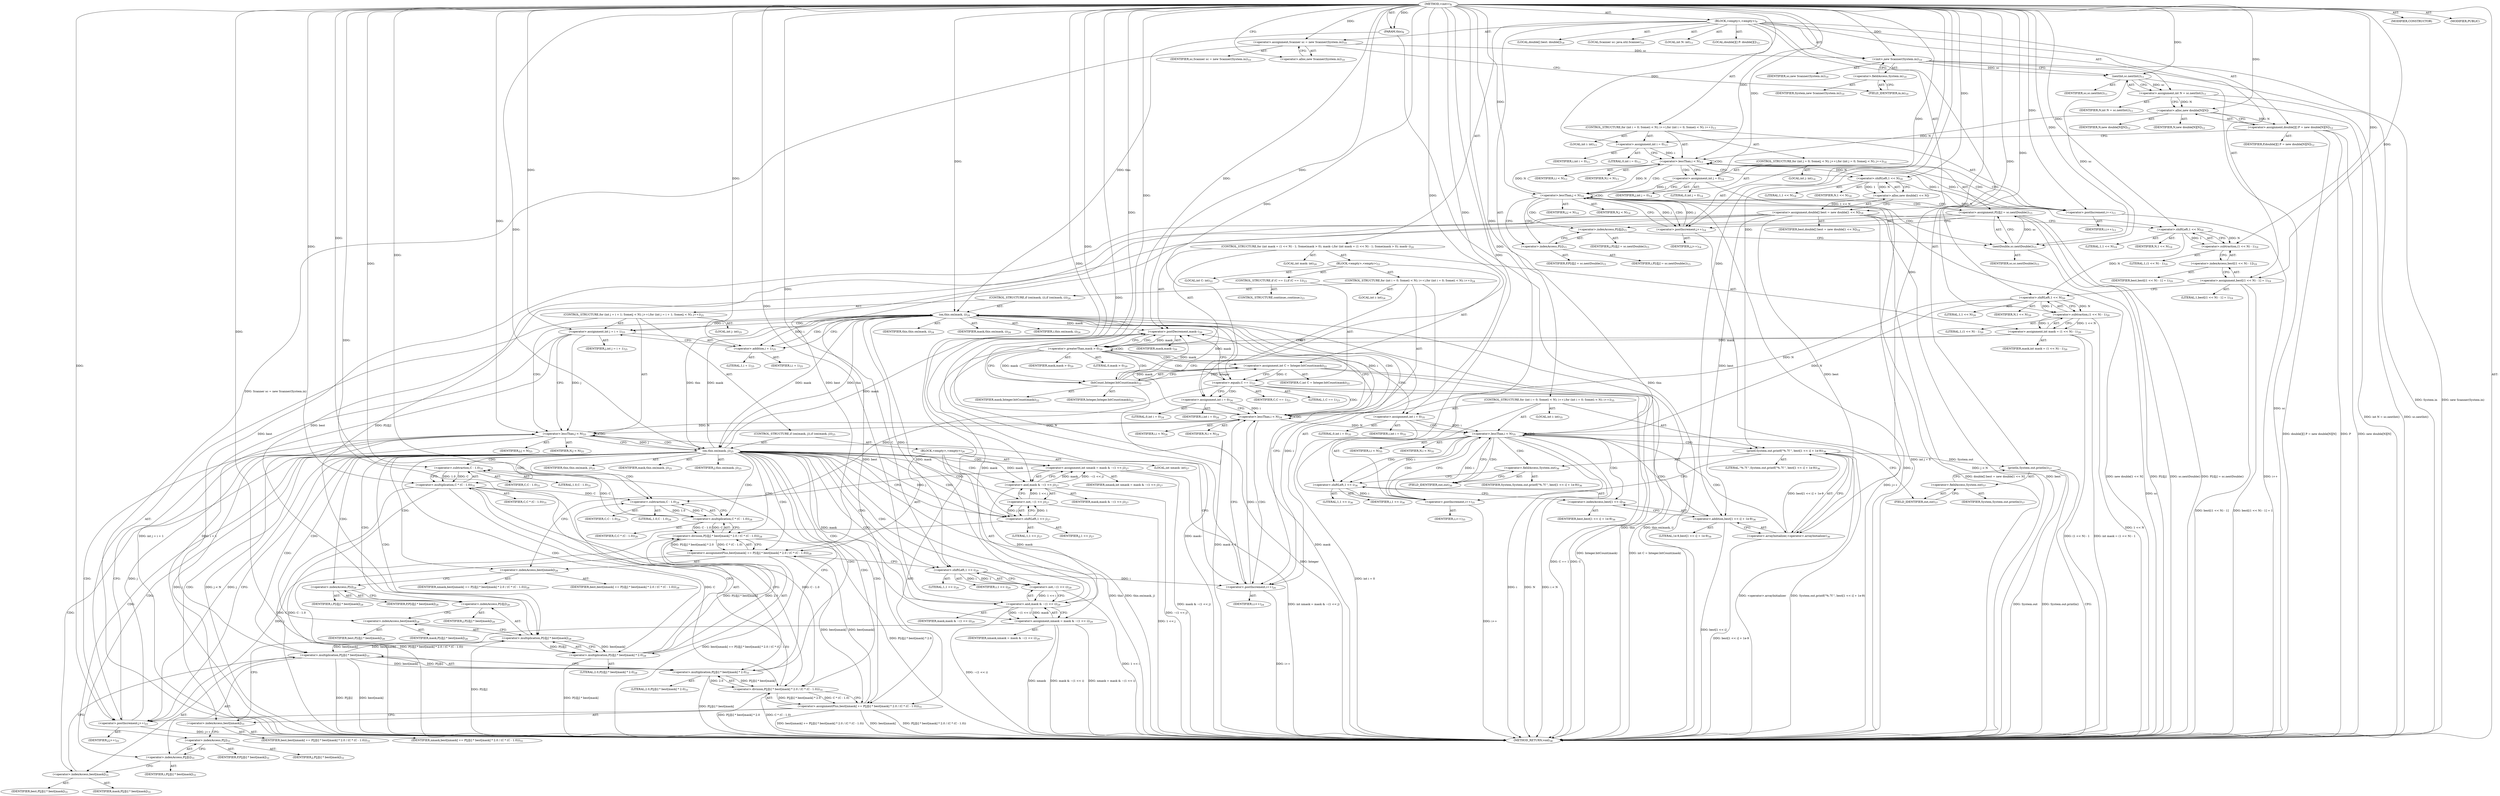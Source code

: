 digraph "&lt;init&gt;" {  
"35" [label = <(METHOD,&lt;init&gt;)<SUB>8</SUB>> ]
"6" [label = <(PARAM,this)<SUB>8</SUB>> ]
"36" [label = <(BLOCK,&lt;empty&gt;,&lt;empty&gt;)<SUB>9</SUB>> ]
"4" [label = <(LOCAL,Scanner sc: java.util.Scanner)<SUB>10</SUB>> ]
"37" [label = <(&lt;operator&gt;.assignment,Scanner sc = new Scanner(System.in))<SUB>10</SUB>> ]
"38" [label = <(IDENTIFIER,sc,Scanner sc = new Scanner(System.in))<SUB>10</SUB>> ]
"39" [label = <(&lt;operator&gt;.alloc,new Scanner(System.in))<SUB>10</SUB>> ]
"40" [label = <(&lt;init&gt;,new Scanner(System.in))<SUB>10</SUB>> ]
"3" [label = <(IDENTIFIER,sc,new Scanner(System.in))<SUB>10</SUB>> ]
"41" [label = <(&lt;operator&gt;.fieldAccess,System.in)<SUB>10</SUB>> ]
"42" [label = <(IDENTIFIER,System,new Scanner(System.in))<SUB>10</SUB>> ]
"43" [label = <(FIELD_IDENTIFIER,in,in)<SUB>10</SUB>> ]
"44" [label = <(LOCAL,int N: int)<SUB>11</SUB>> ]
"45" [label = <(&lt;operator&gt;.assignment,int N = sc.nextInt())<SUB>11</SUB>> ]
"46" [label = <(IDENTIFIER,N,int N = sc.nextInt())<SUB>11</SUB>> ]
"47" [label = <(nextInt,sc.nextInt())<SUB>11</SUB>> ]
"48" [label = <(IDENTIFIER,sc,sc.nextInt())<SUB>11</SUB>> ]
"49" [label = <(LOCAL,double[][] P: double[][])<SUB>12</SUB>> ]
"50" [label = <(&lt;operator&gt;.assignment,double[][] P = new double[N][N])<SUB>12</SUB>> ]
"51" [label = <(IDENTIFIER,P,double[][] P = new double[N][N])<SUB>12</SUB>> ]
"52" [label = <(&lt;operator&gt;.alloc,new double[N][N])> ]
"53" [label = <(IDENTIFIER,N,new double[N][N])<SUB>12</SUB>> ]
"54" [label = <(IDENTIFIER,N,new double[N][N])<SUB>12</SUB>> ]
"55" [label = <(CONTROL_STRUCTURE,for (int i = 0; Some(i &lt; N); i++),for (int i = 0; Some(i &lt; N); i++))<SUB>13</SUB>> ]
"56" [label = <(LOCAL,int i: int)<SUB>13</SUB>> ]
"57" [label = <(&lt;operator&gt;.assignment,int i = 0)<SUB>13</SUB>> ]
"58" [label = <(IDENTIFIER,i,int i = 0)<SUB>13</SUB>> ]
"59" [label = <(LITERAL,0,int i = 0)<SUB>13</SUB>> ]
"60" [label = <(&lt;operator&gt;.lessThan,i &lt; N)<SUB>13</SUB>> ]
"61" [label = <(IDENTIFIER,i,i &lt; N)<SUB>13</SUB>> ]
"62" [label = <(IDENTIFIER,N,i &lt; N)<SUB>13</SUB>> ]
"63" [label = <(&lt;operator&gt;.postIncrement,i++)<SUB>13</SUB>> ]
"64" [label = <(IDENTIFIER,i,i++)<SUB>13</SUB>> ]
"65" [label = <(CONTROL_STRUCTURE,for (int j = 0; Some(j &lt; N); j++),for (int j = 0; Some(j &lt; N); j++))<SUB>14</SUB>> ]
"66" [label = <(LOCAL,int j: int)<SUB>14</SUB>> ]
"67" [label = <(&lt;operator&gt;.assignment,int j = 0)<SUB>14</SUB>> ]
"68" [label = <(IDENTIFIER,j,int j = 0)<SUB>14</SUB>> ]
"69" [label = <(LITERAL,0,int j = 0)<SUB>14</SUB>> ]
"70" [label = <(&lt;operator&gt;.lessThan,j &lt; N)<SUB>14</SUB>> ]
"71" [label = <(IDENTIFIER,j,j &lt; N)<SUB>14</SUB>> ]
"72" [label = <(IDENTIFIER,N,j &lt; N)<SUB>14</SUB>> ]
"73" [label = <(&lt;operator&gt;.postIncrement,j++)<SUB>14</SUB>> ]
"74" [label = <(IDENTIFIER,j,j++)<SUB>14</SUB>> ]
"75" [label = <(&lt;operator&gt;.assignment,P[i][j] = sc.nextDouble())<SUB>15</SUB>> ]
"76" [label = <(&lt;operator&gt;.indexAccess,P[i][j])<SUB>15</SUB>> ]
"77" [label = <(&lt;operator&gt;.indexAccess,P[i])<SUB>15</SUB>> ]
"78" [label = <(IDENTIFIER,P,P[i][j] = sc.nextDouble())<SUB>15</SUB>> ]
"79" [label = <(IDENTIFIER,i,P[i][j] = sc.nextDouble())<SUB>15</SUB>> ]
"80" [label = <(IDENTIFIER,j,P[i][j] = sc.nextDouble())<SUB>15</SUB>> ]
"81" [label = <(nextDouble,sc.nextDouble())<SUB>15</SUB>> ]
"82" [label = <(IDENTIFIER,sc,sc.nextDouble())<SUB>15</SUB>> ]
"83" [label = <(LOCAL,double[] best: double[])<SUB>18</SUB>> ]
"84" [label = <(&lt;operator&gt;.assignment,double[] best = new double[1 &lt;&lt; N])<SUB>18</SUB>> ]
"85" [label = <(IDENTIFIER,best,double[] best = new double[1 &lt;&lt; N])<SUB>18</SUB>> ]
"86" [label = <(&lt;operator&gt;.alloc,new double[1 &lt;&lt; N])> ]
"87" [label = <(&lt;operator&gt;.shiftLeft,1 &lt;&lt; N)<SUB>18</SUB>> ]
"88" [label = <(LITERAL,1,1 &lt;&lt; N)<SUB>18</SUB>> ]
"89" [label = <(IDENTIFIER,N,1 &lt;&lt; N)<SUB>18</SUB>> ]
"90" [label = <(&lt;operator&gt;.assignment,best[(1 &lt;&lt; N) - 1] = 1)<SUB>19</SUB>> ]
"91" [label = <(&lt;operator&gt;.indexAccess,best[(1 &lt;&lt; N) - 1])<SUB>19</SUB>> ]
"92" [label = <(IDENTIFIER,best,best[(1 &lt;&lt; N) - 1] = 1)<SUB>19</SUB>> ]
"93" [label = <(&lt;operator&gt;.subtraction,(1 &lt;&lt; N) - 1)<SUB>19</SUB>> ]
"94" [label = <(&lt;operator&gt;.shiftLeft,1 &lt;&lt; N)<SUB>19</SUB>> ]
"95" [label = <(LITERAL,1,1 &lt;&lt; N)<SUB>19</SUB>> ]
"96" [label = <(IDENTIFIER,N,1 &lt;&lt; N)<SUB>19</SUB>> ]
"97" [label = <(LITERAL,1,(1 &lt;&lt; N) - 1)<SUB>19</SUB>> ]
"98" [label = <(LITERAL,1,best[(1 &lt;&lt; N) - 1] = 1)<SUB>19</SUB>> ]
"99" [label = <(CONTROL_STRUCTURE,for (int mask = (1 &lt;&lt; N) - 1; Some(mask &gt; 0); mask--),for (int mask = (1 &lt;&lt; N) - 1; Some(mask &gt; 0); mask--))<SUB>20</SUB>> ]
"100" [label = <(LOCAL,int mask: int)<SUB>20</SUB>> ]
"101" [label = <(&lt;operator&gt;.assignment,int mask = (1 &lt;&lt; N) - 1)<SUB>20</SUB>> ]
"102" [label = <(IDENTIFIER,mask,int mask = (1 &lt;&lt; N) - 1)<SUB>20</SUB>> ]
"103" [label = <(&lt;operator&gt;.subtraction,(1 &lt;&lt; N) - 1)<SUB>20</SUB>> ]
"104" [label = <(&lt;operator&gt;.shiftLeft,1 &lt;&lt; N)<SUB>20</SUB>> ]
"105" [label = <(LITERAL,1,1 &lt;&lt; N)<SUB>20</SUB>> ]
"106" [label = <(IDENTIFIER,N,1 &lt;&lt; N)<SUB>20</SUB>> ]
"107" [label = <(LITERAL,1,(1 &lt;&lt; N) - 1)<SUB>20</SUB>> ]
"108" [label = <(&lt;operator&gt;.greaterThan,mask &gt; 0)<SUB>20</SUB>> ]
"109" [label = <(IDENTIFIER,mask,mask &gt; 0)<SUB>20</SUB>> ]
"110" [label = <(LITERAL,0,mask &gt; 0)<SUB>20</SUB>> ]
"111" [label = <(&lt;operator&gt;.postDecrement,mask--)<SUB>20</SUB>> ]
"112" [label = <(IDENTIFIER,mask,mask--)<SUB>20</SUB>> ]
"113" [label = <(BLOCK,&lt;empty&gt;,&lt;empty&gt;)<SUB>21</SUB>> ]
"114" [label = <(LOCAL,int C: int)<SUB>22</SUB>> ]
"115" [label = <(&lt;operator&gt;.assignment,int C = Integer.bitCount(mask))<SUB>22</SUB>> ]
"116" [label = <(IDENTIFIER,C,int C = Integer.bitCount(mask))<SUB>22</SUB>> ]
"117" [label = <(bitCount,Integer.bitCount(mask))<SUB>22</SUB>> ]
"118" [label = <(IDENTIFIER,Integer,Integer.bitCount(mask))<SUB>22</SUB>> ]
"119" [label = <(IDENTIFIER,mask,Integer.bitCount(mask))<SUB>22</SUB>> ]
"120" [label = <(CONTROL_STRUCTURE,if (C == 1),if (C == 1))<SUB>23</SUB>> ]
"121" [label = <(&lt;operator&gt;.equals,C == 1)<SUB>23</SUB>> ]
"122" [label = <(IDENTIFIER,C,C == 1)<SUB>23</SUB>> ]
"123" [label = <(LITERAL,1,C == 1)<SUB>23</SUB>> ]
"124" [label = <(CONTROL_STRUCTURE,continue;,continue;)<SUB>23</SUB>> ]
"125" [label = <(CONTROL_STRUCTURE,for (int i = 0; Some(i &lt; N); i++),for (int i = 0; Some(i &lt; N); i++))<SUB>24</SUB>> ]
"126" [label = <(LOCAL,int i: int)<SUB>24</SUB>> ]
"127" [label = <(&lt;operator&gt;.assignment,int i = 0)<SUB>24</SUB>> ]
"128" [label = <(IDENTIFIER,i,int i = 0)<SUB>24</SUB>> ]
"129" [label = <(LITERAL,0,int i = 0)<SUB>24</SUB>> ]
"130" [label = <(&lt;operator&gt;.lessThan,i &lt; N)<SUB>24</SUB>> ]
"131" [label = <(IDENTIFIER,i,i &lt; N)<SUB>24</SUB>> ]
"132" [label = <(IDENTIFIER,N,i &lt; N)<SUB>24</SUB>> ]
"133" [label = <(&lt;operator&gt;.postIncrement,i++)<SUB>24</SUB>> ]
"134" [label = <(IDENTIFIER,i,i++)<SUB>24</SUB>> ]
"135" [label = <(CONTROL_STRUCTURE,if (on(mask, i)),if (on(mask, i)))<SUB>24</SUB>> ]
"136" [label = <(on,this.on(mask, i))<SUB>24</SUB>> ]
"5" [label = <(IDENTIFIER,this,this.on(mask, i))<SUB>24</SUB>> ]
"137" [label = <(IDENTIFIER,mask,this.on(mask, i))<SUB>24</SUB>> ]
"138" [label = <(IDENTIFIER,i,this.on(mask, i))<SUB>24</SUB>> ]
"139" [label = <(CONTROL_STRUCTURE,for (int j = i + 1; Some(j &lt; N); j++),for (int j = i + 1; Some(j &lt; N); j++))<SUB>25</SUB>> ]
"140" [label = <(LOCAL,int j: int)<SUB>25</SUB>> ]
"141" [label = <(&lt;operator&gt;.assignment,int j = i + 1)<SUB>25</SUB>> ]
"142" [label = <(IDENTIFIER,j,int j = i + 1)<SUB>25</SUB>> ]
"143" [label = <(&lt;operator&gt;.addition,i + 1)<SUB>25</SUB>> ]
"144" [label = <(IDENTIFIER,i,i + 1)<SUB>25</SUB>> ]
"145" [label = <(LITERAL,1,i + 1)<SUB>25</SUB>> ]
"146" [label = <(&lt;operator&gt;.lessThan,j &lt; N)<SUB>25</SUB>> ]
"147" [label = <(IDENTIFIER,j,j &lt; N)<SUB>25</SUB>> ]
"148" [label = <(IDENTIFIER,N,j &lt; N)<SUB>25</SUB>> ]
"149" [label = <(&lt;operator&gt;.postIncrement,j++)<SUB>25</SUB>> ]
"150" [label = <(IDENTIFIER,j,j++)<SUB>25</SUB>> ]
"151" [label = <(CONTROL_STRUCTURE,if (on(mask, j)),if (on(mask, j)))<SUB>25</SUB>> ]
"152" [label = <(on,this.on(mask, j))<SUB>25</SUB>> ]
"7" [label = <(IDENTIFIER,this,this.on(mask, j))<SUB>25</SUB>> ]
"153" [label = <(IDENTIFIER,mask,this.on(mask, j))<SUB>25</SUB>> ]
"154" [label = <(IDENTIFIER,j,this.on(mask, j))<SUB>25</SUB>> ]
"155" [label = <(BLOCK,&lt;empty&gt;,&lt;empty&gt;)<SUB>26</SUB>> ]
"156" [label = <(LOCAL,int nmask: int)<SUB>27</SUB>> ]
"157" [label = <(&lt;operator&gt;.assignment,int nmask = mask &amp; ~(1 &lt;&lt; j))<SUB>27</SUB>> ]
"158" [label = <(IDENTIFIER,nmask,int nmask = mask &amp; ~(1 &lt;&lt; j))<SUB>27</SUB>> ]
"159" [label = <(&lt;operator&gt;.and,mask &amp; ~(1 &lt;&lt; j))<SUB>27</SUB>> ]
"160" [label = <(IDENTIFIER,mask,mask &amp; ~(1 &lt;&lt; j))<SUB>27</SUB>> ]
"161" [label = <(&lt;operator&gt;.not,~(1 &lt;&lt; j))<SUB>27</SUB>> ]
"162" [label = <(&lt;operator&gt;.shiftLeft,1 &lt;&lt; j)<SUB>27</SUB>> ]
"163" [label = <(LITERAL,1,1 &lt;&lt; j)<SUB>27</SUB>> ]
"164" [label = <(IDENTIFIER,j,1 &lt;&lt; j)<SUB>27</SUB>> ]
"165" [label = <(&lt;operator&gt;.assignmentPlus,best[nmask] += P[i][j] * best[mask] * 2.0 / (C * (C - 1.0)))<SUB>28</SUB>> ]
"166" [label = <(&lt;operator&gt;.indexAccess,best[nmask])<SUB>28</SUB>> ]
"167" [label = <(IDENTIFIER,best,best[nmask] += P[i][j] * best[mask] * 2.0 / (C * (C - 1.0)))<SUB>28</SUB>> ]
"168" [label = <(IDENTIFIER,nmask,best[nmask] += P[i][j] * best[mask] * 2.0 / (C * (C - 1.0)))<SUB>28</SUB>> ]
"169" [label = <(&lt;operator&gt;.division,P[i][j] * best[mask] * 2.0 / (C * (C - 1.0)))<SUB>28</SUB>> ]
"170" [label = <(&lt;operator&gt;.multiplication,P[i][j] * best[mask] * 2.0)<SUB>28</SUB>> ]
"171" [label = <(&lt;operator&gt;.multiplication,P[i][j] * best[mask])<SUB>28</SUB>> ]
"172" [label = <(&lt;operator&gt;.indexAccess,P[i][j])<SUB>28</SUB>> ]
"173" [label = <(&lt;operator&gt;.indexAccess,P[i])<SUB>28</SUB>> ]
"174" [label = <(IDENTIFIER,P,P[i][j] * best[mask])<SUB>28</SUB>> ]
"175" [label = <(IDENTIFIER,i,P[i][j] * best[mask])<SUB>28</SUB>> ]
"176" [label = <(IDENTIFIER,j,P[i][j] * best[mask])<SUB>28</SUB>> ]
"177" [label = <(&lt;operator&gt;.indexAccess,best[mask])<SUB>28</SUB>> ]
"178" [label = <(IDENTIFIER,best,P[i][j] * best[mask])<SUB>28</SUB>> ]
"179" [label = <(IDENTIFIER,mask,P[i][j] * best[mask])<SUB>28</SUB>> ]
"180" [label = <(LITERAL,2.0,P[i][j] * best[mask] * 2.0)<SUB>28</SUB>> ]
"181" [label = <(&lt;operator&gt;.multiplication,C * (C - 1.0))<SUB>28</SUB>> ]
"182" [label = <(IDENTIFIER,C,C * (C - 1.0))<SUB>28</SUB>> ]
"183" [label = <(&lt;operator&gt;.subtraction,C - 1.0)<SUB>28</SUB>> ]
"184" [label = <(IDENTIFIER,C,C - 1.0)<SUB>28</SUB>> ]
"185" [label = <(LITERAL,1.0,C - 1.0)<SUB>28</SUB>> ]
"186" [label = <(&lt;operator&gt;.assignment,nmask = mask &amp; ~(1 &lt;&lt; i))<SUB>29</SUB>> ]
"187" [label = <(IDENTIFIER,nmask,nmask = mask &amp; ~(1 &lt;&lt; i))<SUB>29</SUB>> ]
"188" [label = <(&lt;operator&gt;.and,mask &amp; ~(1 &lt;&lt; i))<SUB>29</SUB>> ]
"189" [label = <(IDENTIFIER,mask,mask &amp; ~(1 &lt;&lt; i))<SUB>29</SUB>> ]
"190" [label = <(&lt;operator&gt;.not,~(1 &lt;&lt; i))<SUB>29</SUB>> ]
"191" [label = <(&lt;operator&gt;.shiftLeft,1 &lt;&lt; i)<SUB>29</SUB>> ]
"192" [label = <(LITERAL,1,1 &lt;&lt; i)<SUB>29</SUB>> ]
"193" [label = <(IDENTIFIER,i,1 &lt;&lt; i)<SUB>29</SUB>> ]
"194" [label = <(&lt;operator&gt;.assignmentPlus,best[nmask] += P[j][i] * best[mask] * 2.0 / (C * (C - 1.0)))<SUB>31</SUB>> ]
"195" [label = <(&lt;operator&gt;.indexAccess,best[nmask])<SUB>31</SUB>> ]
"196" [label = <(IDENTIFIER,best,best[nmask] += P[j][i] * best[mask] * 2.0 / (C * (C - 1.0)))<SUB>31</SUB>> ]
"197" [label = <(IDENTIFIER,nmask,best[nmask] += P[j][i] * best[mask] * 2.0 / (C * (C - 1.0)))<SUB>31</SUB>> ]
"198" [label = <(&lt;operator&gt;.division,P[j][i] * best[mask] * 2.0 / (C * (C - 1.0)))<SUB>31</SUB>> ]
"199" [label = <(&lt;operator&gt;.multiplication,P[j][i] * best[mask] * 2.0)<SUB>31</SUB>> ]
"200" [label = <(&lt;operator&gt;.multiplication,P[j][i] * best[mask])<SUB>31</SUB>> ]
"201" [label = <(&lt;operator&gt;.indexAccess,P[j][i])<SUB>31</SUB>> ]
"202" [label = <(&lt;operator&gt;.indexAccess,P[j])<SUB>31</SUB>> ]
"203" [label = <(IDENTIFIER,P,P[j][i] * best[mask])<SUB>31</SUB>> ]
"204" [label = <(IDENTIFIER,j,P[j][i] * best[mask])<SUB>31</SUB>> ]
"205" [label = <(IDENTIFIER,i,P[j][i] * best[mask])<SUB>31</SUB>> ]
"206" [label = <(&lt;operator&gt;.indexAccess,best[mask])<SUB>31</SUB>> ]
"207" [label = <(IDENTIFIER,best,P[j][i] * best[mask])<SUB>31</SUB>> ]
"208" [label = <(IDENTIFIER,mask,P[j][i] * best[mask])<SUB>31</SUB>> ]
"209" [label = <(LITERAL,2.0,P[j][i] * best[mask] * 2.0)<SUB>31</SUB>> ]
"210" [label = <(&lt;operator&gt;.multiplication,C * (C - 1.0))<SUB>31</SUB>> ]
"211" [label = <(IDENTIFIER,C,C * (C - 1.0))<SUB>31</SUB>> ]
"212" [label = <(&lt;operator&gt;.subtraction,C - 1.0)<SUB>31</SUB>> ]
"213" [label = <(IDENTIFIER,C,C - 1.0)<SUB>31</SUB>> ]
"214" [label = <(LITERAL,1.0,C - 1.0)<SUB>31</SUB>> ]
"215" [label = <(CONTROL_STRUCTURE,for (int i = 0; Some(i &lt; N); i++),for (int i = 0; Some(i &lt; N); i++))<SUB>35</SUB>> ]
"216" [label = <(LOCAL,int i: int)<SUB>35</SUB>> ]
"217" [label = <(&lt;operator&gt;.assignment,int i = 0)<SUB>35</SUB>> ]
"218" [label = <(IDENTIFIER,i,int i = 0)<SUB>35</SUB>> ]
"219" [label = <(LITERAL,0,int i = 0)<SUB>35</SUB>> ]
"220" [label = <(&lt;operator&gt;.lessThan,i &lt; N)<SUB>35</SUB>> ]
"221" [label = <(IDENTIFIER,i,i &lt; N)<SUB>35</SUB>> ]
"222" [label = <(IDENTIFIER,N,i &lt; N)<SUB>35</SUB>> ]
"223" [label = <(&lt;operator&gt;.postIncrement,i++)<SUB>35</SUB>> ]
"224" [label = <(IDENTIFIER,i,i++)<SUB>35</SUB>> ]
"225" [label = <(printf,System.out.printf(&quot;%.7f &quot;, best[1 &lt;&lt; i] + 1e-9))<SUB>36</SUB>> ]
"226" [label = <(&lt;operator&gt;.fieldAccess,System.out)<SUB>36</SUB>> ]
"227" [label = <(IDENTIFIER,System,System.out.printf(&quot;%.7f &quot;, best[1 &lt;&lt; i] + 1e-9))<SUB>36</SUB>> ]
"228" [label = <(FIELD_IDENTIFIER,out,out)<SUB>36</SUB>> ]
"229" [label = <(LITERAL,&quot;%.7f &quot;,System.out.printf(&quot;%.7f &quot;, best[1 &lt;&lt; i] + 1e-9))<SUB>36</SUB>> ]
"230" [label = <(&lt;operator&gt;.arrayInitializer,&lt;operator&gt;.arrayInitializer)<SUB>36</SUB>> ]
"231" [label = <(&lt;operator&gt;.addition,best[1 &lt;&lt; i] + 1e-9)<SUB>36</SUB>> ]
"232" [label = <(&lt;operator&gt;.indexAccess,best[1 &lt;&lt; i])<SUB>36</SUB>> ]
"233" [label = <(IDENTIFIER,best,best[1 &lt;&lt; i] + 1e-9)<SUB>36</SUB>> ]
"234" [label = <(&lt;operator&gt;.shiftLeft,1 &lt;&lt; i)<SUB>36</SUB>> ]
"235" [label = <(LITERAL,1,1 &lt;&lt; i)<SUB>36</SUB>> ]
"236" [label = <(IDENTIFIER,i,1 &lt;&lt; i)<SUB>36</SUB>> ]
"237" [label = <(LITERAL,1e-9,best[1 &lt;&lt; i] + 1e-9)<SUB>36</SUB>> ]
"238" [label = <(println,System.out.println())<SUB>37</SUB>> ]
"239" [label = <(&lt;operator&gt;.fieldAccess,System.out)<SUB>37</SUB>> ]
"240" [label = <(IDENTIFIER,System,System.out.println())<SUB>37</SUB>> ]
"241" [label = <(FIELD_IDENTIFIER,out,out)<SUB>37</SUB>> ]
"242" [label = <(MODIFIER,CONSTRUCTOR)> ]
"243" [label = <(MODIFIER,PUBLIC)> ]
"244" [label = <(METHOD_RETURN,void)<SUB>38</SUB>> ]
  "35" -> "6"  [ label = "AST: "] 
  "35" -> "36"  [ label = "AST: "] 
  "35" -> "242"  [ label = "AST: "] 
  "35" -> "243"  [ label = "AST: "] 
  "35" -> "244"  [ label = "AST: "] 
  "36" -> "4"  [ label = "AST: "] 
  "36" -> "37"  [ label = "AST: "] 
  "36" -> "40"  [ label = "AST: "] 
  "36" -> "44"  [ label = "AST: "] 
  "36" -> "45"  [ label = "AST: "] 
  "36" -> "49"  [ label = "AST: "] 
  "36" -> "50"  [ label = "AST: "] 
  "36" -> "55"  [ label = "AST: "] 
  "36" -> "83"  [ label = "AST: "] 
  "36" -> "84"  [ label = "AST: "] 
  "36" -> "90"  [ label = "AST: "] 
  "36" -> "99"  [ label = "AST: "] 
  "36" -> "215"  [ label = "AST: "] 
  "36" -> "238"  [ label = "AST: "] 
  "37" -> "38"  [ label = "AST: "] 
  "37" -> "39"  [ label = "AST: "] 
  "40" -> "3"  [ label = "AST: "] 
  "40" -> "41"  [ label = "AST: "] 
  "41" -> "42"  [ label = "AST: "] 
  "41" -> "43"  [ label = "AST: "] 
  "45" -> "46"  [ label = "AST: "] 
  "45" -> "47"  [ label = "AST: "] 
  "47" -> "48"  [ label = "AST: "] 
  "50" -> "51"  [ label = "AST: "] 
  "50" -> "52"  [ label = "AST: "] 
  "52" -> "53"  [ label = "AST: "] 
  "52" -> "54"  [ label = "AST: "] 
  "55" -> "56"  [ label = "AST: "] 
  "55" -> "57"  [ label = "AST: "] 
  "55" -> "60"  [ label = "AST: "] 
  "55" -> "63"  [ label = "AST: "] 
  "55" -> "65"  [ label = "AST: "] 
  "57" -> "58"  [ label = "AST: "] 
  "57" -> "59"  [ label = "AST: "] 
  "60" -> "61"  [ label = "AST: "] 
  "60" -> "62"  [ label = "AST: "] 
  "63" -> "64"  [ label = "AST: "] 
  "65" -> "66"  [ label = "AST: "] 
  "65" -> "67"  [ label = "AST: "] 
  "65" -> "70"  [ label = "AST: "] 
  "65" -> "73"  [ label = "AST: "] 
  "65" -> "75"  [ label = "AST: "] 
  "67" -> "68"  [ label = "AST: "] 
  "67" -> "69"  [ label = "AST: "] 
  "70" -> "71"  [ label = "AST: "] 
  "70" -> "72"  [ label = "AST: "] 
  "73" -> "74"  [ label = "AST: "] 
  "75" -> "76"  [ label = "AST: "] 
  "75" -> "81"  [ label = "AST: "] 
  "76" -> "77"  [ label = "AST: "] 
  "76" -> "80"  [ label = "AST: "] 
  "77" -> "78"  [ label = "AST: "] 
  "77" -> "79"  [ label = "AST: "] 
  "81" -> "82"  [ label = "AST: "] 
  "84" -> "85"  [ label = "AST: "] 
  "84" -> "86"  [ label = "AST: "] 
  "86" -> "87"  [ label = "AST: "] 
  "87" -> "88"  [ label = "AST: "] 
  "87" -> "89"  [ label = "AST: "] 
  "90" -> "91"  [ label = "AST: "] 
  "90" -> "98"  [ label = "AST: "] 
  "91" -> "92"  [ label = "AST: "] 
  "91" -> "93"  [ label = "AST: "] 
  "93" -> "94"  [ label = "AST: "] 
  "93" -> "97"  [ label = "AST: "] 
  "94" -> "95"  [ label = "AST: "] 
  "94" -> "96"  [ label = "AST: "] 
  "99" -> "100"  [ label = "AST: "] 
  "99" -> "101"  [ label = "AST: "] 
  "99" -> "108"  [ label = "AST: "] 
  "99" -> "111"  [ label = "AST: "] 
  "99" -> "113"  [ label = "AST: "] 
  "101" -> "102"  [ label = "AST: "] 
  "101" -> "103"  [ label = "AST: "] 
  "103" -> "104"  [ label = "AST: "] 
  "103" -> "107"  [ label = "AST: "] 
  "104" -> "105"  [ label = "AST: "] 
  "104" -> "106"  [ label = "AST: "] 
  "108" -> "109"  [ label = "AST: "] 
  "108" -> "110"  [ label = "AST: "] 
  "111" -> "112"  [ label = "AST: "] 
  "113" -> "114"  [ label = "AST: "] 
  "113" -> "115"  [ label = "AST: "] 
  "113" -> "120"  [ label = "AST: "] 
  "113" -> "125"  [ label = "AST: "] 
  "115" -> "116"  [ label = "AST: "] 
  "115" -> "117"  [ label = "AST: "] 
  "117" -> "118"  [ label = "AST: "] 
  "117" -> "119"  [ label = "AST: "] 
  "120" -> "121"  [ label = "AST: "] 
  "120" -> "124"  [ label = "AST: "] 
  "121" -> "122"  [ label = "AST: "] 
  "121" -> "123"  [ label = "AST: "] 
  "125" -> "126"  [ label = "AST: "] 
  "125" -> "127"  [ label = "AST: "] 
  "125" -> "130"  [ label = "AST: "] 
  "125" -> "133"  [ label = "AST: "] 
  "125" -> "135"  [ label = "AST: "] 
  "127" -> "128"  [ label = "AST: "] 
  "127" -> "129"  [ label = "AST: "] 
  "130" -> "131"  [ label = "AST: "] 
  "130" -> "132"  [ label = "AST: "] 
  "133" -> "134"  [ label = "AST: "] 
  "135" -> "136"  [ label = "AST: "] 
  "135" -> "139"  [ label = "AST: "] 
  "136" -> "5"  [ label = "AST: "] 
  "136" -> "137"  [ label = "AST: "] 
  "136" -> "138"  [ label = "AST: "] 
  "139" -> "140"  [ label = "AST: "] 
  "139" -> "141"  [ label = "AST: "] 
  "139" -> "146"  [ label = "AST: "] 
  "139" -> "149"  [ label = "AST: "] 
  "139" -> "151"  [ label = "AST: "] 
  "141" -> "142"  [ label = "AST: "] 
  "141" -> "143"  [ label = "AST: "] 
  "143" -> "144"  [ label = "AST: "] 
  "143" -> "145"  [ label = "AST: "] 
  "146" -> "147"  [ label = "AST: "] 
  "146" -> "148"  [ label = "AST: "] 
  "149" -> "150"  [ label = "AST: "] 
  "151" -> "152"  [ label = "AST: "] 
  "151" -> "155"  [ label = "AST: "] 
  "152" -> "7"  [ label = "AST: "] 
  "152" -> "153"  [ label = "AST: "] 
  "152" -> "154"  [ label = "AST: "] 
  "155" -> "156"  [ label = "AST: "] 
  "155" -> "157"  [ label = "AST: "] 
  "155" -> "165"  [ label = "AST: "] 
  "155" -> "186"  [ label = "AST: "] 
  "155" -> "194"  [ label = "AST: "] 
  "157" -> "158"  [ label = "AST: "] 
  "157" -> "159"  [ label = "AST: "] 
  "159" -> "160"  [ label = "AST: "] 
  "159" -> "161"  [ label = "AST: "] 
  "161" -> "162"  [ label = "AST: "] 
  "162" -> "163"  [ label = "AST: "] 
  "162" -> "164"  [ label = "AST: "] 
  "165" -> "166"  [ label = "AST: "] 
  "165" -> "169"  [ label = "AST: "] 
  "166" -> "167"  [ label = "AST: "] 
  "166" -> "168"  [ label = "AST: "] 
  "169" -> "170"  [ label = "AST: "] 
  "169" -> "181"  [ label = "AST: "] 
  "170" -> "171"  [ label = "AST: "] 
  "170" -> "180"  [ label = "AST: "] 
  "171" -> "172"  [ label = "AST: "] 
  "171" -> "177"  [ label = "AST: "] 
  "172" -> "173"  [ label = "AST: "] 
  "172" -> "176"  [ label = "AST: "] 
  "173" -> "174"  [ label = "AST: "] 
  "173" -> "175"  [ label = "AST: "] 
  "177" -> "178"  [ label = "AST: "] 
  "177" -> "179"  [ label = "AST: "] 
  "181" -> "182"  [ label = "AST: "] 
  "181" -> "183"  [ label = "AST: "] 
  "183" -> "184"  [ label = "AST: "] 
  "183" -> "185"  [ label = "AST: "] 
  "186" -> "187"  [ label = "AST: "] 
  "186" -> "188"  [ label = "AST: "] 
  "188" -> "189"  [ label = "AST: "] 
  "188" -> "190"  [ label = "AST: "] 
  "190" -> "191"  [ label = "AST: "] 
  "191" -> "192"  [ label = "AST: "] 
  "191" -> "193"  [ label = "AST: "] 
  "194" -> "195"  [ label = "AST: "] 
  "194" -> "198"  [ label = "AST: "] 
  "195" -> "196"  [ label = "AST: "] 
  "195" -> "197"  [ label = "AST: "] 
  "198" -> "199"  [ label = "AST: "] 
  "198" -> "210"  [ label = "AST: "] 
  "199" -> "200"  [ label = "AST: "] 
  "199" -> "209"  [ label = "AST: "] 
  "200" -> "201"  [ label = "AST: "] 
  "200" -> "206"  [ label = "AST: "] 
  "201" -> "202"  [ label = "AST: "] 
  "201" -> "205"  [ label = "AST: "] 
  "202" -> "203"  [ label = "AST: "] 
  "202" -> "204"  [ label = "AST: "] 
  "206" -> "207"  [ label = "AST: "] 
  "206" -> "208"  [ label = "AST: "] 
  "210" -> "211"  [ label = "AST: "] 
  "210" -> "212"  [ label = "AST: "] 
  "212" -> "213"  [ label = "AST: "] 
  "212" -> "214"  [ label = "AST: "] 
  "215" -> "216"  [ label = "AST: "] 
  "215" -> "217"  [ label = "AST: "] 
  "215" -> "220"  [ label = "AST: "] 
  "215" -> "223"  [ label = "AST: "] 
  "215" -> "225"  [ label = "AST: "] 
  "217" -> "218"  [ label = "AST: "] 
  "217" -> "219"  [ label = "AST: "] 
  "220" -> "221"  [ label = "AST: "] 
  "220" -> "222"  [ label = "AST: "] 
  "223" -> "224"  [ label = "AST: "] 
  "225" -> "226"  [ label = "AST: "] 
  "225" -> "229"  [ label = "AST: "] 
  "225" -> "230"  [ label = "AST: "] 
  "226" -> "227"  [ label = "AST: "] 
  "226" -> "228"  [ label = "AST: "] 
  "230" -> "231"  [ label = "AST: "] 
  "231" -> "232"  [ label = "AST: "] 
  "231" -> "237"  [ label = "AST: "] 
  "232" -> "233"  [ label = "AST: "] 
  "232" -> "234"  [ label = "AST: "] 
  "234" -> "235"  [ label = "AST: "] 
  "234" -> "236"  [ label = "AST: "] 
  "238" -> "239"  [ label = "AST: "] 
  "239" -> "240"  [ label = "AST: "] 
  "239" -> "241"  [ label = "AST: "] 
  "37" -> "43"  [ label = "CFG: "] 
  "40" -> "47"  [ label = "CFG: "] 
  "45" -> "52"  [ label = "CFG: "] 
  "50" -> "57"  [ label = "CFG: "] 
  "84" -> "94"  [ label = "CFG: "] 
  "90" -> "104"  [ label = "CFG: "] 
  "238" -> "244"  [ label = "CFG: "] 
  "39" -> "37"  [ label = "CFG: "] 
  "41" -> "40"  [ label = "CFG: "] 
  "47" -> "45"  [ label = "CFG: "] 
  "52" -> "50"  [ label = "CFG: "] 
  "57" -> "60"  [ label = "CFG: "] 
  "60" -> "67"  [ label = "CFG: "] 
  "60" -> "87"  [ label = "CFG: "] 
  "63" -> "60"  [ label = "CFG: "] 
  "86" -> "84"  [ label = "CFG: "] 
  "91" -> "90"  [ label = "CFG: "] 
  "101" -> "108"  [ label = "CFG: "] 
  "108" -> "117"  [ label = "CFG: "] 
  "108" -> "217"  [ label = "CFG: "] 
  "111" -> "108"  [ label = "CFG: "] 
  "217" -> "220"  [ label = "CFG: "] 
  "220" -> "228"  [ label = "CFG: "] 
  "220" -> "241"  [ label = "CFG: "] 
  "223" -> "220"  [ label = "CFG: "] 
  "225" -> "223"  [ label = "CFG: "] 
  "239" -> "238"  [ label = "CFG: "] 
  "43" -> "41"  [ label = "CFG: "] 
  "67" -> "70"  [ label = "CFG: "] 
  "70" -> "77"  [ label = "CFG: "] 
  "70" -> "63"  [ label = "CFG: "] 
  "73" -> "70"  [ label = "CFG: "] 
  "75" -> "73"  [ label = "CFG: "] 
  "87" -> "86"  [ label = "CFG: "] 
  "93" -> "91"  [ label = "CFG: "] 
  "103" -> "101"  [ label = "CFG: "] 
  "115" -> "121"  [ label = "CFG: "] 
  "226" -> "234"  [ label = "CFG: "] 
  "230" -> "225"  [ label = "CFG: "] 
  "241" -> "239"  [ label = "CFG: "] 
  "76" -> "81"  [ label = "CFG: "] 
  "81" -> "75"  [ label = "CFG: "] 
  "94" -> "93"  [ label = "CFG: "] 
  "104" -> "103"  [ label = "CFG: "] 
  "117" -> "115"  [ label = "CFG: "] 
  "121" -> "111"  [ label = "CFG: "] 
  "121" -> "127"  [ label = "CFG: "] 
  "127" -> "130"  [ label = "CFG: "] 
  "130" -> "136"  [ label = "CFG: "] 
  "130" -> "111"  [ label = "CFG: "] 
  "133" -> "130"  [ label = "CFG: "] 
  "228" -> "226"  [ label = "CFG: "] 
  "231" -> "230"  [ label = "CFG: "] 
  "77" -> "76"  [ label = "CFG: "] 
  "136" -> "143"  [ label = "CFG: "] 
  "136" -> "133"  [ label = "CFG: "] 
  "232" -> "231"  [ label = "CFG: "] 
  "141" -> "146"  [ label = "CFG: "] 
  "146" -> "152"  [ label = "CFG: "] 
  "146" -> "133"  [ label = "CFG: "] 
  "149" -> "146"  [ label = "CFG: "] 
  "234" -> "232"  [ label = "CFG: "] 
  "143" -> "141"  [ label = "CFG: "] 
  "152" -> "162"  [ label = "CFG: "] 
  "152" -> "149"  [ label = "CFG: "] 
  "157" -> "166"  [ label = "CFG: "] 
  "165" -> "191"  [ label = "CFG: "] 
  "186" -> "195"  [ label = "CFG: "] 
  "194" -> "149"  [ label = "CFG: "] 
  "159" -> "157"  [ label = "CFG: "] 
  "166" -> "173"  [ label = "CFG: "] 
  "169" -> "165"  [ label = "CFG: "] 
  "188" -> "186"  [ label = "CFG: "] 
  "195" -> "202"  [ label = "CFG: "] 
  "198" -> "194"  [ label = "CFG: "] 
  "161" -> "159"  [ label = "CFG: "] 
  "170" -> "183"  [ label = "CFG: "] 
  "181" -> "169"  [ label = "CFG: "] 
  "190" -> "188"  [ label = "CFG: "] 
  "199" -> "212"  [ label = "CFG: "] 
  "210" -> "198"  [ label = "CFG: "] 
  "162" -> "161"  [ label = "CFG: "] 
  "171" -> "170"  [ label = "CFG: "] 
  "183" -> "181"  [ label = "CFG: "] 
  "191" -> "190"  [ label = "CFG: "] 
  "200" -> "199"  [ label = "CFG: "] 
  "212" -> "210"  [ label = "CFG: "] 
  "172" -> "177"  [ label = "CFG: "] 
  "177" -> "171"  [ label = "CFG: "] 
  "201" -> "206"  [ label = "CFG: "] 
  "206" -> "200"  [ label = "CFG: "] 
  "173" -> "172"  [ label = "CFG: "] 
  "202" -> "201"  [ label = "CFG: "] 
  "35" -> "39"  [ label = "CFG: "] 
  "6" -> "244"  [ label = "DDG: this"] 
  "37" -> "244"  [ label = "DDG: Scanner sc = new Scanner(System.in)"] 
  "40" -> "244"  [ label = "DDG: System.in"] 
  "40" -> "244"  [ label = "DDG: new Scanner(System.in)"] 
  "47" -> "244"  [ label = "DDG: sc"] 
  "45" -> "244"  [ label = "DDG: sc.nextInt()"] 
  "45" -> "244"  [ label = "DDG: int N = sc.nextInt()"] 
  "50" -> "244"  [ label = "DDG: P"] 
  "50" -> "244"  [ label = "DDG: new double[N][N]"] 
  "50" -> "244"  [ label = "DDG: double[][] P = new double[N][N]"] 
  "84" -> "244"  [ label = "DDG: best"] 
  "84" -> "244"  [ label = "DDG: new double[1 &lt;&lt; N]"] 
  "84" -> "244"  [ label = "DDG: double[] best = new double[1 &lt;&lt; N]"] 
  "90" -> "244"  [ label = "DDG: best[(1 &lt;&lt; N) - 1]"] 
  "90" -> "244"  [ label = "DDG: best[(1 &lt;&lt; N) - 1] = 1"] 
  "103" -> "244"  [ label = "DDG: 1 &lt;&lt; N"] 
  "101" -> "244"  [ label = "DDG: (1 &lt;&lt; N) - 1"] 
  "101" -> "244"  [ label = "DDG: int mask = (1 &lt;&lt; N) - 1"] 
  "108" -> "244"  [ label = "DDG: mask"] 
  "108" -> "244"  [ label = "DDG: mask &gt; 0"] 
  "217" -> "244"  [ label = "DDG: int i = 0"] 
  "220" -> "244"  [ label = "DDG: i"] 
  "220" -> "244"  [ label = "DDG: N"] 
  "220" -> "244"  [ label = "DDG: i &lt; N"] 
  "238" -> "244"  [ label = "DDG: System.out"] 
  "238" -> "244"  [ label = "DDG: System.out.println()"] 
  "231" -> "244"  [ label = "DDG: best[1 &lt;&lt; i]"] 
  "230" -> "244"  [ label = "DDG: best[1 &lt;&lt; i] + 1e-9"] 
  "225" -> "244"  [ label = "DDG: &lt;operator&gt;.arrayInitializer"] 
  "225" -> "244"  [ label = "DDG: System.out.printf(&quot;%.7f &quot;, best[1 &lt;&lt; i] + 1e-9)"] 
  "223" -> "244"  [ label = "DDG: i++"] 
  "115" -> "244"  [ label = "DDG: Integer.bitCount(mask)"] 
  "115" -> "244"  [ label = "DDG: int C = Integer.bitCount(mask)"] 
  "121" -> "244"  [ label = "DDG: C"] 
  "121" -> "244"  [ label = "DDG: C == 1"] 
  "136" -> "244"  [ label = "DDG: this"] 
  "136" -> "244"  [ label = "DDG: this.on(mask, i)"] 
  "141" -> "244"  [ label = "DDG: i + 1"] 
  "141" -> "244"  [ label = "DDG: int j = i + 1"] 
  "146" -> "244"  [ label = "DDG: j"] 
  "146" -> "244"  [ label = "DDG: j &lt; N"] 
  "133" -> "244"  [ label = "DDG: i++"] 
  "152" -> "244"  [ label = "DDG: this"] 
  "152" -> "244"  [ label = "DDG: this.on(mask, j)"] 
  "161" -> "244"  [ label = "DDG: 1 &lt;&lt; j"] 
  "159" -> "244"  [ label = "DDG: ~(1 &lt;&lt; j)"] 
  "157" -> "244"  [ label = "DDG: mask &amp; ~(1 &lt;&lt; j)"] 
  "157" -> "244"  [ label = "DDG: int nmask = mask &amp; ~(1 &lt;&lt; j)"] 
  "171" -> "244"  [ label = "DDG: P[i][j]"] 
  "170" -> "244"  [ label = "DDG: P[i][j] * best[mask]"] 
  "169" -> "244"  [ label = "DDG: P[i][j] * best[mask] * 2.0"] 
  "165" -> "244"  [ label = "DDG: P[i][j] * best[mask] * 2.0 / (C * (C - 1.0))"] 
  "165" -> "244"  [ label = "DDG: best[nmask] += P[i][j] * best[mask] * 2.0 / (C * (C - 1.0))"] 
  "186" -> "244"  [ label = "DDG: nmask"] 
  "190" -> "244"  [ label = "DDG: 1 &lt;&lt; i"] 
  "188" -> "244"  [ label = "DDG: ~(1 &lt;&lt; i)"] 
  "186" -> "244"  [ label = "DDG: mask &amp; ~(1 &lt;&lt; i)"] 
  "186" -> "244"  [ label = "DDG: nmask = mask &amp; ~(1 &lt;&lt; i)"] 
  "194" -> "244"  [ label = "DDG: best[nmask]"] 
  "200" -> "244"  [ label = "DDG: P[j][i]"] 
  "200" -> "244"  [ label = "DDG: best[mask]"] 
  "199" -> "244"  [ label = "DDG: P[j][i] * best[mask]"] 
  "198" -> "244"  [ label = "DDG: P[j][i] * best[mask] * 2.0"] 
  "210" -> "244"  [ label = "DDG: C"] 
  "210" -> "244"  [ label = "DDG: C - 1.0"] 
  "198" -> "244"  [ label = "DDG: C * (C - 1.0)"] 
  "194" -> "244"  [ label = "DDG: P[j][i] * best[mask] * 2.0 / (C * (C - 1.0))"] 
  "194" -> "244"  [ label = "DDG: best[nmask] += P[j][i] * best[mask] * 2.0 / (C * (C - 1.0))"] 
  "149" -> "244"  [ label = "DDG: j++"] 
  "111" -> "244"  [ label = "DDG: mask--"] 
  "67" -> "244"  [ label = "DDG: int j = 0"] 
  "70" -> "244"  [ label = "DDG: j"] 
  "70" -> "244"  [ label = "DDG: j &lt; N"] 
  "63" -> "244"  [ label = "DDG: i++"] 
  "75" -> "244"  [ label = "DDG: P[i][j]"] 
  "81" -> "244"  [ label = "DDG: sc"] 
  "75" -> "244"  [ label = "DDG: sc.nextDouble()"] 
  "75" -> "244"  [ label = "DDG: P[i][j] = sc.nextDouble()"] 
  "73" -> "244"  [ label = "DDG: j++"] 
  "117" -> "244"  [ label = "DDG: Integer"] 
  "35" -> "6"  [ label = "DDG: "] 
  "35" -> "37"  [ label = "DDG: "] 
  "47" -> "45"  [ label = "DDG: sc"] 
  "52" -> "50"  [ label = "DDG: N"] 
  "86" -> "84"  [ label = "DDG: 1 &lt;&lt; N"] 
  "35" -> "90"  [ label = "DDG: "] 
  "37" -> "40"  [ label = "DDG: sc"] 
  "35" -> "40"  [ label = "DDG: "] 
  "35" -> "57"  [ label = "DDG: "] 
  "103" -> "101"  [ label = "DDG: 1 &lt;&lt; N"] 
  "103" -> "101"  [ label = "DDG: 1"] 
  "35" -> "217"  [ label = "DDG: "] 
  "225" -> "238"  [ label = "DDG: System.out"] 
  "40" -> "47"  [ label = "DDG: sc"] 
  "35" -> "47"  [ label = "DDG: "] 
  "45" -> "52"  [ label = "DDG: N"] 
  "35" -> "52"  [ label = "DDG: "] 
  "57" -> "60"  [ label = "DDG: i"] 
  "63" -> "60"  [ label = "DDG: i"] 
  "35" -> "60"  [ label = "DDG: "] 
  "52" -> "60"  [ label = "DDG: N"] 
  "70" -> "60"  [ label = "DDG: N"] 
  "60" -> "63"  [ label = "DDG: i"] 
  "35" -> "63"  [ label = "DDG: "] 
  "35" -> "67"  [ label = "DDG: "] 
  "81" -> "75"  [ label = "DDG: sc"] 
  "87" -> "86"  [ label = "DDG: 1"] 
  "87" -> "86"  [ label = "DDG: N"] 
  "101" -> "108"  [ label = "DDG: mask"] 
  "111" -> "108"  [ label = "DDG: mask"] 
  "35" -> "108"  [ label = "DDG: "] 
  "117" -> "111"  [ label = "DDG: mask"] 
  "136" -> "111"  [ label = "DDG: mask"] 
  "152" -> "111"  [ label = "DDG: mask"] 
  "188" -> "111"  [ label = "DDG: mask"] 
  "35" -> "111"  [ label = "DDG: "] 
  "117" -> "115"  [ label = "DDG: Integer"] 
  "117" -> "115"  [ label = "DDG: mask"] 
  "217" -> "220"  [ label = "DDG: i"] 
  "223" -> "220"  [ label = "DDG: i"] 
  "35" -> "220"  [ label = "DDG: "] 
  "104" -> "220"  [ label = "DDG: N"] 
  "130" -> "220"  [ label = "DDG: N"] 
  "234" -> "223"  [ label = "DDG: i"] 
  "35" -> "223"  [ label = "DDG: "] 
  "35" -> "225"  [ label = "DDG: "] 
  "230" -> "225"  [ label = "DDG: best[1 &lt;&lt; i] + 1e-9"] 
  "67" -> "70"  [ label = "DDG: j"] 
  "73" -> "70"  [ label = "DDG: j"] 
  "35" -> "70"  [ label = "DDG: "] 
  "60" -> "70"  [ label = "DDG: N"] 
  "70" -> "73"  [ label = "DDG: j"] 
  "35" -> "73"  [ label = "DDG: "] 
  "35" -> "87"  [ label = "DDG: "] 
  "60" -> "87"  [ label = "DDG: N"] 
  "94" -> "93"  [ label = "DDG: 1"] 
  "94" -> "93"  [ label = "DDG: N"] 
  "35" -> "93"  [ label = "DDG: "] 
  "104" -> "103"  [ label = "DDG: 1"] 
  "104" -> "103"  [ label = "DDG: N"] 
  "35" -> "103"  [ label = "DDG: "] 
  "35" -> "127"  [ label = "DDG: "] 
  "84" -> "230"  [ label = "DDG: best"] 
  "35" -> "230"  [ label = "DDG: "] 
  "47" -> "81"  [ label = "DDG: sc"] 
  "35" -> "81"  [ label = "DDG: "] 
  "35" -> "94"  [ label = "DDG: "] 
  "87" -> "94"  [ label = "DDG: N"] 
  "35" -> "104"  [ label = "DDG: "] 
  "94" -> "104"  [ label = "DDG: N"] 
  "35" -> "117"  [ label = "DDG: "] 
  "108" -> "117"  [ label = "DDG: mask"] 
  "115" -> "121"  [ label = "DDG: C"] 
  "35" -> "121"  [ label = "DDG: "] 
  "127" -> "130"  [ label = "DDG: i"] 
  "133" -> "130"  [ label = "DDG: i"] 
  "35" -> "130"  [ label = "DDG: "] 
  "104" -> "130"  [ label = "DDG: N"] 
  "146" -> "130"  [ label = "DDG: N"] 
  "136" -> "133"  [ label = "DDG: i"] 
  "191" -> "133"  [ label = "DDG: i"] 
  "35" -> "133"  [ label = "DDG: "] 
  "84" -> "231"  [ label = "DDG: best"] 
  "35" -> "231"  [ label = "DDG: "] 
  "6" -> "136"  [ label = "DDG: this"] 
  "152" -> "136"  [ label = "DDG: this"] 
  "35" -> "136"  [ label = "DDG: "] 
  "117" -> "136"  [ label = "DDG: mask"] 
  "152" -> "136"  [ label = "DDG: mask"] 
  "188" -> "136"  [ label = "DDG: mask"] 
  "130" -> "136"  [ label = "DDG: i"] 
  "136" -> "141"  [ label = "DDG: i"] 
  "35" -> "141"  [ label = "DDG: "] 
  "141" -> "146"  [ label = "DDG: j"] 
  "149" -> "146"  [ label = "DDG: j"] 
  "35" -> "146"  [ label = "DDG: "] 
  "130" -> "146"  [ label = "DDG: N"] 
  "152" -> "149"  [ label = "DDG: j"] 
  "162" -> "149"  [ label = "DDG: j"] 
  "35" -> "149"  [ label = "DDG: "] 
  "35" -> "234"  [ label = "DDG: "] 
  "220" -> "234"  [ label = "DDG: i"] 
  "136" -> "143"  [ label = "DDG: i"] 
  "35" -> "143"  [ label = "DDG: "] 
  "136" -> "152"  [ label = "DDG: this"] 
  "35" -> "152"  [ label = "DDG: "] 
  "136" -> "152"  [ label = "DDG: mask"] 
  "188" -> "152"  [ label = "DDG: mask"] 
  "146" -> "152"  [ label = "DDG: j"] 
  "159" -> "157"  [ label = "DDG: mask"] 
  "159" -> "157"  [ label = "DDG: ~(1 &lt;&lt; j)"] 
  "169" -> "165"  [ label = "DDG: P[i][j] * best[mask] * 2.0"] 
  "169" -> "165"  [ label = "DDG: C * (C - 1.0)"] 
  "188" -> "186"  [ label = "DDG: mask"] 
  "188" -> "186"  [ label = "DDG: ~(1 &lt;&lt; i)"] 
  "198" -> "194"  [ label = "DDG: P[j][i] * best[mask] * 2.0"] 
  "198" -> "194"  [ label = "DDG: C * (C - 1.0)"] 
  "84" -> "165"  [ label = "DDG: best"] 
  "194" -> "165"  [ label = "DDG: best[nmask]"] 
  "84" -> "194"  [ label = "DDG: best"] 
  "165" -> "194"  [ label = "DDG: best[nmask]"] 
  "152" -> "159"  [ label = "DDG: mask"] 
  "35" -> "159"  [ label = "DDG: "] 
  "161" -> "159"  [ label = "DDG: 1 &lt;&lt; j"] 
  "170" -> "169"  [ label = "DDG: P[i][j] * best[mask]"] 
  "170" -> "169"  [ label = "DDG: 2.0"] 
  "181" -> "169"  [ label = "DDG: C"] 
  "181" -> "169"  [ label = "DDG: C - 1.0"] 
  "159" -> "188"  [ label = "DDG: mask"] 
  "35" -> "188"  [ label = "DDG: "] 
  "190" -> "188"  [ label = "DDG: 1 &lt;&lt; i"] 
  "199" -> "198"  [ label = "DDG: P[j][i] * best[mask]"] 
  "199" -> "198"  [ label = "DDG: 2.0"] 
  "210" -> "198"  [ label = "DDG: C"] 
  "210" -> "198"  [ label = "DDG: C - 1.0"] 
  "162" -> "161"  [ label = "DDG: 1"] 
  "162" -> "161"  [ label = "DDG: j"] 
  "171" -> "170"  [ label = "DDG: P[i][j]"] 
  "171" -> "170"  [ label = "DDG: best[mask]"] 
  "35" -> "170"  [ label = "DDG: "] 
  "183" -> "181"  [ label = "DDG: C"] 
  "35" -> "181"  [ label = "DDG: "] 
  "183" -> "181"  [ label = "DDG: 1.0"] 
  "191" -> "190"  [ label = "DDG: 1"] 
  "191" -> "190"  [ label = "DDG: i"] 
  "200" -> "199"  [ label = "DDG: P[j][i]"] 
  "200" -> "199"  [ label = "DDG: best[mask]"] 
  "35" -> "199"  [ label = "DDG: "] 
  "212" -> "210"  [ label = "DDG: C"] 
  "35" -> "210"  [ label = "DDG: "] 
  "212" -> "210"  [ label = "DDG: 1.0"] 
  "35" -> "162"  [ label = "DDG: "] 
  "152" -> "162"  [ label = "DDG: j"] 
  "75" -> "171"  [ label = "DDG: P[i][j]"] 
  "84" -> "171"  [ label = "DDG: best"] 
  "200" -> "171"  [ label = "DDG: best[mask]"] 
  "121" -> "183"  [ label = "DDG: C"] 
  "210" -> "183"  [ label = "DDG: C"] 
  "35" -> "183"  [ label = "DDG: "] 
  "35" -> "191"  [ label = "DDG: "] 
  "136" -> "191"  [ label = "DDG: i"] 
  "84" -> "200"  [ label = "DDG: best"] 
  "171" -> "200"  [ label = "DDG: best[mask]"] 
  "181" -> "212"  [ label = "DDG: C"] 
  "35" -> "212"  [ label = "DDG: "] 
  "60" -> "60"  [ label = "CDG: "] 
  "60" -> "67"  [ label = "CDG: "] 
  "60" -> "70"  [ label = "CDG: "] 
  "60" -> "63"  [ label = "CDG: "] 
  "108" -> "115"  [ label = "CDG: "] 
  "108" -> "121"  [ label = "CDG: "] 
  "108" -> "108"  [ label = "CDG: "] 
  "108" -> "111"  [ label = "CDG: "] 
  "108" -> "117"  [ label = "CDG: "] 
  "220" -> "230"  [ label = "CDG: "] 
  "220" -> "225"  [ label = "CDG: "] 
  "220" -> "232"  [ label = "CDG: "] 
  "220" -> "226"  [ label = "CDG: "] 
  "220" -> "228"  [ label = "CDG: "] 
  "220" -> "223"  [ label = "CDG: "] 
  "220" -> "231"  [ label = "CDG: "] 
  "220" -> "220"  [ label = "CDG: "] 
  "220" -> "234"  [ label = "CDG: "] 
  "70" -> "73"  [ label = "CDG: "] 
  "70" -> "77"  [ label = "CDG: "] 
  "70" -> "75"  [ label = "CDG: "] 
  "70" -> "81"  [ label = "CDG: "] 
  "70" -> "76"  [ label = "CDG: "] 
  "70" -> "70"  [ label = "CDG: "] 
  "121" -> "130"  [ label = "CDG: "] 
  "121" -> "127"  [ label = "CDG: "] 
  "130" -> "136"  [ label = "CDG: "] 
  "130" -> "130"  [ label = "CDG: "] 
  "130" -> "133"  [ label = "CDG: "] 
  "136" -> "146"  [ label = "CDG: "] 
  "136" -> "141"  [ label = "CDG: "] 
  "136" -> "143"  [ label = "CDG: "] 
  "146" -> "146"  [ label = "CDG: "] 
  "146" -> "149"  [ label = "CDG: "] 
  "146" -> "152"  [ label = "CDG: "] 
  "152" -> "188"  [ label = "CDG: "] 
  "152" -> "169"  [ label = "CDG: "] 
  "152" -> "161"  [ label = "CDG: "] 
  "152" -> "198"  [ label = "CDG: "] 
  "152" -> "162"  [ label = "CDG: "] 
  "152" -> "170"  [ label = "CDG: "] 
  "152" -> "206"  [ label = "CDG: "] 
  "152" -> "181"  [ label = "CDG: "] 
  "152" -> "191"  [ label = "CDG: "] 
  "152" -> "195"  [ label = "CDG: "] 
  "152" -> "190"  [ label = "CDG: "] 
  "152" -> "173"  [ label = "CDG: "] 
  "152" -> "212"  [ label = "CDG: "] 
  "152" -> "194"  [ label = "CDG: "] 
  "152" -> "186"  [ label = "CDG: "] 
  "152" -> "202"  [ label = "CDG: "] 
  "152" -> "201"  [ label = "CDG: "] 
  "152" -> "171"  [ label = "CDG: "] 
  "152" -> "183"  [ label = "CDG: "] 
  "152" -> "166"  [ label = "CDG: "] 
  "152" -> "210"  [ label = "CDG: "] 
  "152" -> "200"  [ label = "CDG: "] 
  "152" -> "157"  [ label = "CDG: "] 
  "152" -> "159"  [ label = "CDG: "] 
  "152" -> "199"  [ label = "CDG: "] 
  "152" -> "177"  [ label = "CDG: "] 
  "152" -> "165"  [ label = "CDG: "] 
  "152" -> "172"  [ label = "CDG: "] 
}
